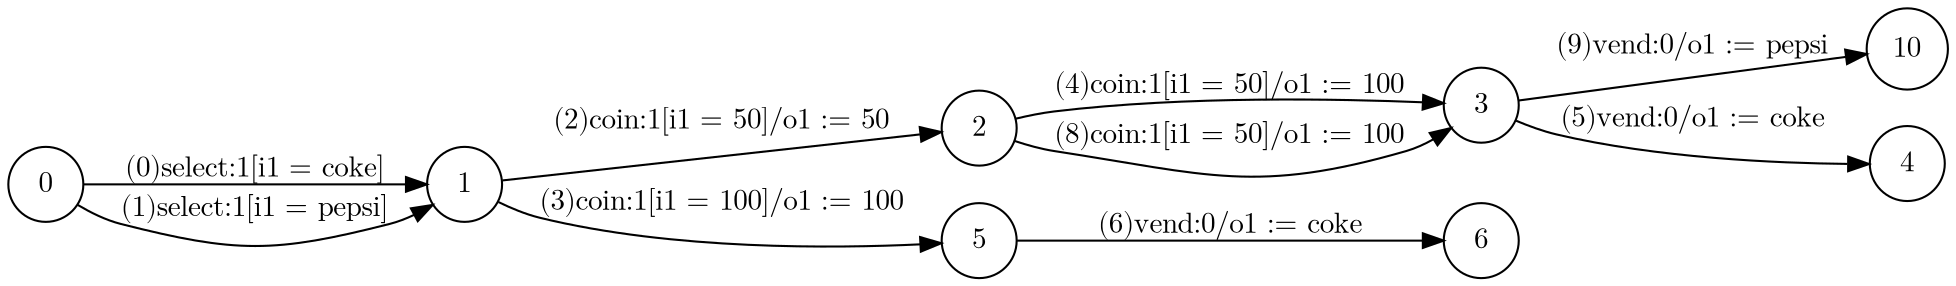 digraph EFSM{
  graph [rankdir="LR", fontname="Latin Modern Math"];
  node [color="black", fillcolor="white", shape="circle", style="filled", fontname="Latin Modern Math"];
  edge [fontname="Latin Modern Math"];
  0->1[label=<(0)select:1&#91;i1 = coke&#93;>]
  0->1[label=<(1)select:1&#91;i1 = pepsi&#93;>]
  1->2[label=<(2)coin:1&#91;i1 = 50&#93;/o1 := 50>]
  1->5[label=<(3)coin:1&#91;i1 = 100&#93;/o1 := 100>]
  2->3[label=<(4)coin:1&#91;i1 = 50&#93;/o1 := 100>]
  2->3[label=<(8)coin:1&#91;i1 = 50&#93;/o1 := 100>]
  3->10[label=<(9)vend:0/o1 := pepsi>]
  3->4[label=<(5)vend:0/o1 := coke>]
  5->6[label=<(6)vend:0/o1 := coke>]
}

